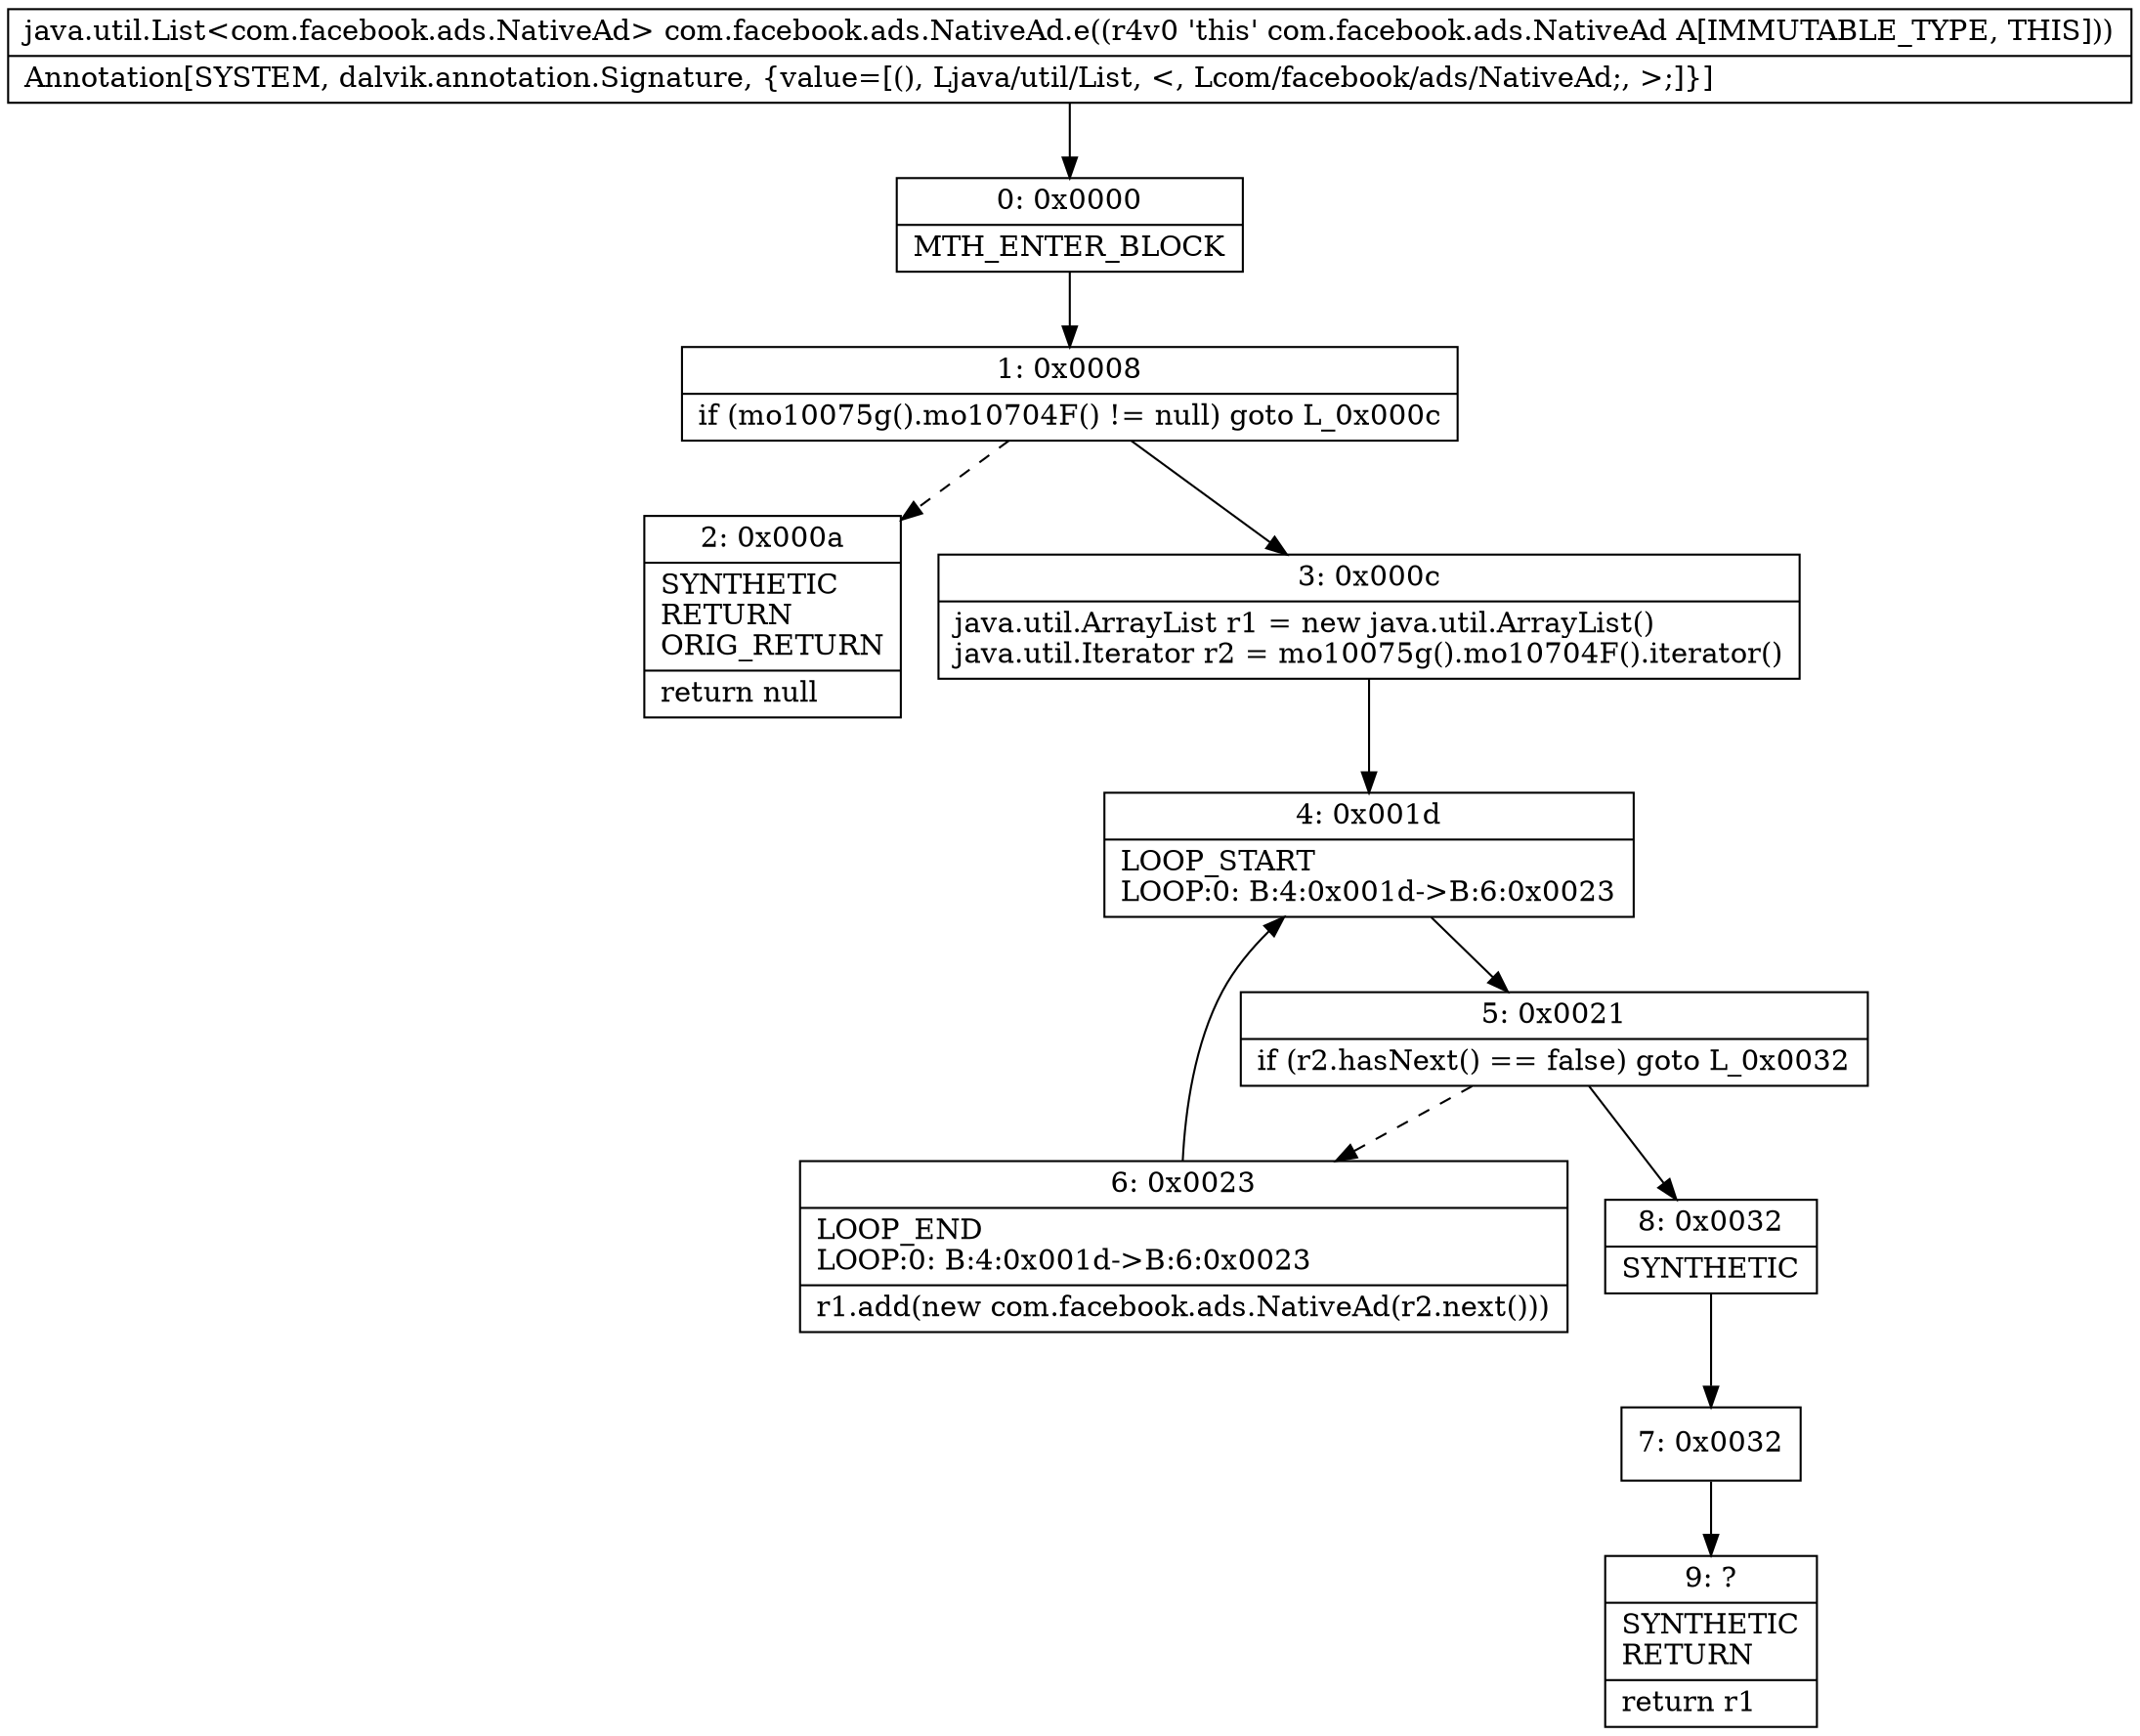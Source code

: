 digraph "CFG forcom.facebook.ads.NativeAd.e()Ljava\/util\/List;" {
Node_0 [shape=record,label="{0\:\ 0x0000|MTH_ENTER_BLOCK\l}"];
Node_1 [shape=record,label="{1\:\ 0x0008|if (mo10075g().mo10704F() != null) goto L_0x000c\l}"];
Node_2 [shape=record,label="{2\:\ 0x000a|SYNTHETIC\lRETURN\lORIG_RETURN\l|return null\l}"];
Node_3 [shape=record,label="{3\:\ 0x000c|java.util.ArrayList r1 = new java.util.ArrayList()\ljava.util.Iterator r2 = mo10075g().mo10704F().iterator()\l}"];
Node_4 [shape=record,label="{4\:\ 0x001d|LOOP_START\lLOOP:0: B:4:0x001d\-\>B:6:0x0023\l}"];
Node_5 [shape=record,label="{5\:\ 0x0021|if (r2.hasNext() == false) goto L_0x0032\l}"];
Node_6 [shape=record,label="{6\:\ 0x0023|LOOP_END\lLOOP:0: B:4:0x001d\-\>B:6:0x0023\l|r1.add(new com.facebook.ads.NativeAd(r2.next()))\l}"];
Node_7 [shape=record,label="{7\:\ 0x0032}"];
Node_8 [shape=record,label="{8\:\ 0x0032|SYNTHETIC\l}"];
Node_9 [shape=record,label="{9\:\ ?|SYNTHETIC\lRETURN\l|return r1\l}"];
MethodNode[shape=record,label="{java.util.List\<com.facebook.ads.NativeAd\> com.facebook.ads.NativeAd.e((r4v0 'this' com.facebook.ads.NativeAd A[IMMUTABLE_TYPE, THIS]))  | Annotation[SYSTEM, dalvik.annotation.Signature, \{value=[(), Ljava\/util\/List, \<, Lcom\/facebook\/ads\/NativeAd;, \>;]\}]\l}"];
MethodNode -> Node_0;
Node_0 -> Node_1;
Node_1 -> Node_2[style=dashed];
Node_1 -> Node_3;
Node_3 -> Node_4;
Node_4 -> Node_5;
Node_5 -> Node_6[style=dashed];
Node_5 -> Node_8;
Node_6 -> Node_4;
Node_7 -> Node_9;
Node_8 -> Node_7;
}

